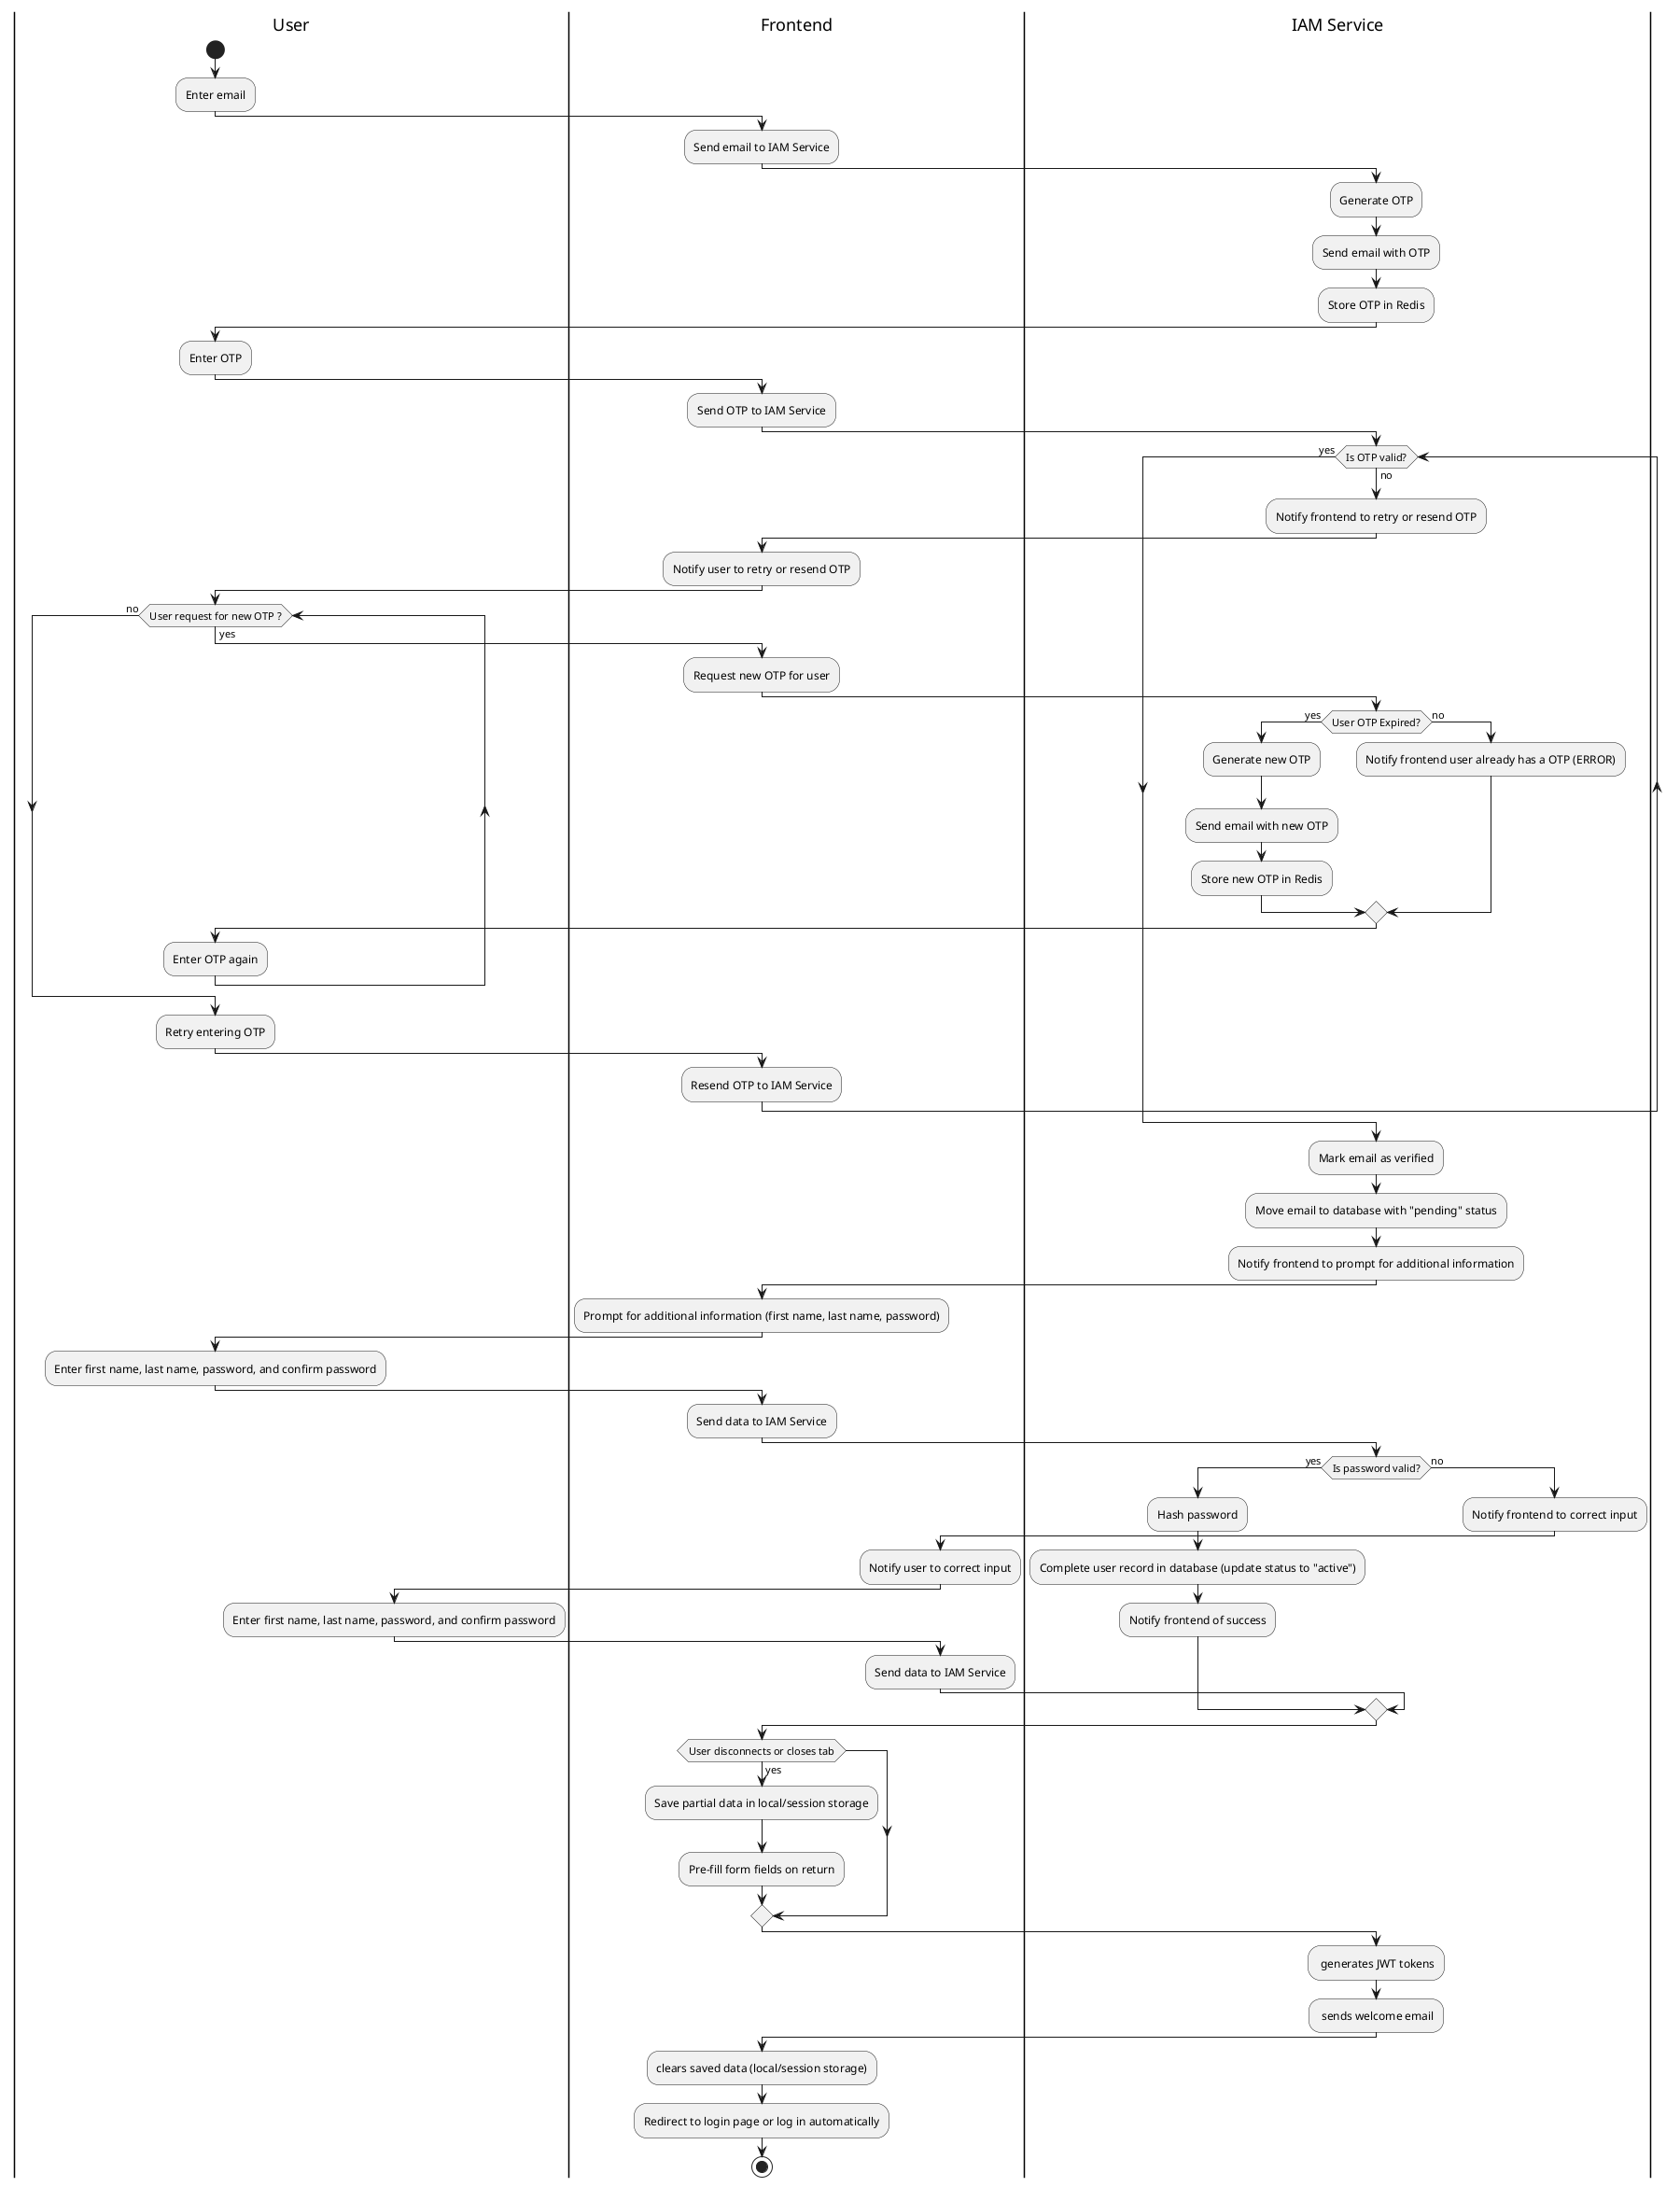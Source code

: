 @startuml
|User|
start
:Enter email;

|Frontend|
:Send email to IAM Service;

|IAM Service|
:Generate OTP;
:Send email with OTP;
:Store OTP in Redis;

|User|
:Enter OTP;

|Frontend|
:Send OTP to IAM Service;

|IAM Service|
    while (Is OTP valid?) is (no)
        :Notify frontend to retry or resend OTP;
        |Frontend|
            :Notify user to retry or resend OTP;
        |User|
            while (User request for new OTP ?) is (yes)
                |Frontend|
                    :Request new OTP for user;
                |IAM Service|
                    if (User OTP Expired?) then (yes)
                        :Generate new OTP;
                        :Send email with new OTP;
                        :Store new OTP in Redis;
                    else (no)
                        :Notify frontend user already has a OTP (ERROR);

                    endif
                |User|
                    :Enter OTP again;
            endwhile (no)
                |User|
                    :Retry entering OTP;
        |Frontend|
            :Resend OTP to IAM Service;
    endwhile (yes)
        |IAM Service|
            :Mark email as verified;
            :Move email to database with "pending" status;
            :Notify frontend to prompt for additional information;

|Frontend|
:Prompt for additional information (first name, last name, password);

|User|
:Enter first name, last name, password, and confirm password;

|Frontend|
:Send data to IAM Service;

|IAM Service|
if (Is password valid?) then (yes)
  :Hash password;
  :Complete user record in database (update status to "active");
  :Notify frontend of success;
else (no)
  :Notify frontend to correct input;
  |Frontend|
  :Notify user to correct input;
  |User|
  :Enter first name, last name, password, and confirm password;
  |Frontend|
  :Send data to IAM Service;
endif

if (User disconnects or closes tab) then (yes)
  :Save partial data in local/session storage;
  :Pre-fill form fields on return;
endif

|IAM Service|
: generates JWT tokens;
: sends welcome email;

|Frontend|
:clears saved data (local/session storage);
:Redirect to login page or log in automatically;

stop
@enduml